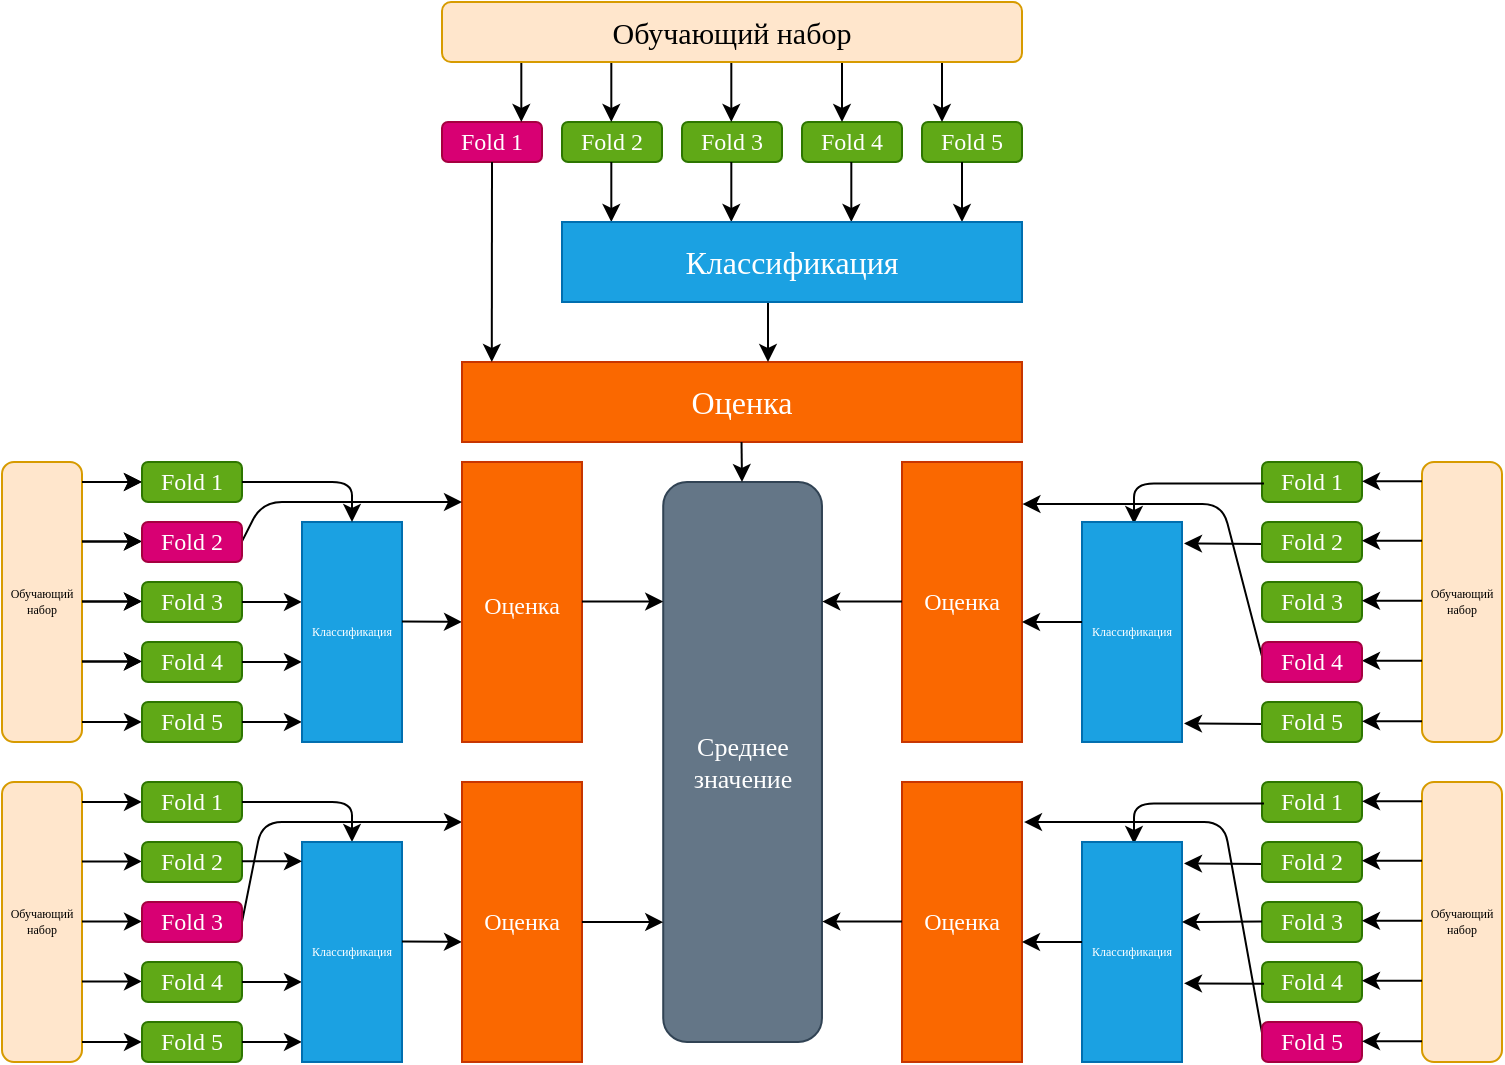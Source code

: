 <mxfile version="13.1.12" type="device"><diagram id="WSA2mxbqVxocz_G3j1J5" name="Page-1"><mxGraphModel dx="1185" dy="1805" grid="1" gridSize="10" guides="1" tooltips="1" connect="1" arrows="1" fold="1" page="1" pageScale="1" pageWidth="827" pageHeight="1169" math="0" shadow="0"><root><mxCell id="0"/><mxCell id="1" parent="0"/><mxCell id="Ys8TfbKEX2CgPyKA-iGE-1" value="Обучающий набор" style="rounded=1;whiteSpace=wrap;html=1;fillColor=#ffe6cc;strokeColor=#d79b00;direction=south;fontSize=6;fontFamily=Tahoma;" parent="1" vertex="1"><mxGeometry x="30" y="189.99" width="40" height="140" as="geometry"/></mxCell><mxCell id="Ys8TfbKEX2CgPyKA-iGE-2" value="" style="endArrow=classic;html=1;fontFamily=Tahoma;" parent="1" edge="1"><mxGeometry width="50" height="50" relative="1" as="geometry"><mxPoint x="70" y="199.99" as="sourcePoint"/><mxPoint x="100" y="199.99" as="targetPoint"/></mxGeometry></mxCell><mxCell id="Ys8TfbKEX2CgPyKA-iGE-4" value="" style="endArrow=classic;html=1;fontFamily=Tahoma;" parent="1" edge="1"><mxGeometry width="50" height="50" relative="1" as="geometry"><mxPoint x="70" y="229.7" as="sourcePoint"/><mxPoint x="100" y="229.7" as="targetPoint"/></mxGeometry></mxCell><mxCell id="Ys8TfbKEX2CgPyKA-iGE-5" value="" style="endArrow=classic;html=1;fontFamily=Tahoma;" parent="1" edge="1"><mxGeometry width="50" height="50" relative="1" as="geometry"><mxPoint x="70" y="259.7" as="sourcePoint"/><mxPoint x="100" y="259.7" as="targetPoint"/></mxGeometry></mxCell><mxCell id="Ys8TfbKEX2CgPyKA-iGE-6" value="" style="endArrow=classic;html=1;fontFamily=Tahoma;" parent="1" edge="1"><mxGeometry width="50" height="50" relative="1" as="geometry"><mxPoint x="70" y="319.99" as="sourcePoint"/><mxPoint x="100" y="319.99" as="targetPoint"/></mxGeometry></mxCell><mxCell id="Ys8TfbKEX2CgPyKA-iGE-7" value="" style="endArrow=classic;html=1;fontFamily=Tahoma;" parent="1" edge="1"><mxGeometry width="50" height="50" relative="1" as="geometry"><mxPoint x="70" y="289.7" as="sourcePoint"/><mxPoint x="100" y="289.7" as="targetPoint"/></mxGeometry></mxCell><mxCell id="Ys8TfbKEX2CgPyKA-iGE-9" value="Fold 1" style="rounded=1;whiteSpace=wrap;html=1;fillColor=#60a917;strokeColor=#2D7600;fontColor=#ffffff;fontFamily=Tahoma;" parent="1" vertex="1"><mxGeometry x="100" y="189.99" width="50" height="20" as="geometry"/></mxCell><mxCell id="Ys8TfbKEX2CgPyKA-iGE-11" value="Fold 3" style="rounded=1;whiteSpace=wrap;html=1;fillColor=#60a917;strokeColor=#2D7600;fontColor=#ffffff;fontFamily=Tahoma;" parent="1" vertex="1"><mxGeometry x="100" y="249.99" width="50" height="20" as="geometry"/></mxCell><mxCell id="Ys8TfbKEX2CgPyKA-iGE-12" value="Fold 4" style="rounded=1;whiteSpace=wrap;html=1;fillColor=#60a917;strokeColor=#2D7600;fontColor=#ffffff;fontFamily=Tahoma;" parent="1" vertex="1"><mxGeometry x="100" y="279.99" width="50" height="20" as="geometry"/></mxCell><mxCell id="Ys8TfbKEX2CgPyKA-iGE-39" value="Fold 5" style="rounded=1;whiteSpace=wrap;html=1;fillColor=#60a917;strokeColor=#2D7600;fontColor=#ffffff;fontFamily=Tahoma;" parent="1" vertex="1"><mxGeometry x="100" y="309.99" width="50" height="20" as="geometry"/></mxCell><mxCell id="Ys8TfbKEX2CgPyKA-iGE-82" value="" style="endArrow=classic;html=1;fontSize=6;fontFamily=Tahoma;" parent="1" edge="1"><mxGeometry width="50" height="50" relative="1" as="geometry"><mxPoint x="150" y="259.99" as="sourcePoint"/><mxPoint x="180" y="259.99" as="targetPoint"/></mxGeometry></mxCell><mxCell id="Ys8TfbKEX2CgPyKA-iGE-83" value="" style="endArrow=classic;html=1;fontSize=6;fontFamily=Tahoma;" parent="1" edge="1"><mxGeometry width="50" height="50" relative="1" as="geometry"><mxPoint x="150" y="289.99" as="sourcePoint"/><mxPoint x="180" y="289.99" as="targetPoint"/></mxGeometry></mxCell><mxCell id="Ys8TfbKEX2CgPyKA-iGE-84" value="" style="endArrow=classic;html=1;fontSize=6;fontFamily=Tahoma;" parent="1" edge="1"><mxGeometry width="50" height="50" relative="1" as="geometry"><mxPoint x="150" y="319.99" as="sourcePoint"/><mxPoint x="180" y="319.99" as="targetPoint"/></mxGeometry></mxCell><mxCell id="Ys8TfbKEX2CgPyKA-iGE-87" value="Классификация" style="rounded=0;whiteSpace=wrap;html=1;fontSize=6;direction=south;fillColor=#1ba1e2;strokeColor=#006EAF;fontColor=#ffffff;fontFamily=Tahoma;" parent="1" vertex="1"><mxGeometry x="180" y="219.99" width="50" height="110" as="geometry"/></mxCell><mxCell id="Ys8TfbKEX2CgPyKA-iGE-89" value="" style="endArrow=classic;html=1;fontSize=6;fontFamily=Tahoma;" parent="1" edge="1"><mxGeometry width="50" height="50" relative="1" as="geometry"><mxPoint x="230" y="269.7" as="sourcePoint"/><mxPoint x="260" y="269.99" as="targetPoint"/></mxGeometry></mxCell><mxCell id="Ys8TfbKEX2CgPyKA-iGE-90" value="&lt;font style=&quot;font-size: 12px&quot;&gt;Оценка&lt;/font&gt;" style="rounded=0;whiteSpace=wrap;html=1;fontSize=16;direction=south;fillColor=#fa6800;strokeColor=#C73500;fontColor=#ffffff;fontFamily=Tahoma;" parent="1" vertex="1"><mxGeometry x="260" y="189.99" width="60" height="140" as="geometry"/></mxCell><mxCell id="Ys8TfbKEX2CgPyKA-iGE-91" value="Обучающий набор" style="rounded=1;whiteSpace=wrap;html=1;fillColor=#ffe6cc;strokeColor=#d79b00;direction=south;fontSize=6;fontFamily=Tahoma;" parent="1" vertex="1"><mxGeometry x="30" y="349.99" width="40" height="140" as="geometry"/></mxCell><mxCell id="Ys8TfbKEX2CgPyKA-iGE-92" value="" style="endArrow=classic;html=1;fontFamily=Tahoma;" parent="1" edge="1"><mxGeometry width="50" height="50" relative="1" as="geometry"><mxPoint x="70" y="359.99" as="sourcePoint"/><mxPoint x="100" y="359.99" as="targetPoint"/></mxGeometry></mxCell><mxCell id="Ys8TfbKEX2CgPyKA-iGE-93" value="" style="endArrow=classic;html=1;fontFamily=Tahoma;" parent="1" edge="1"><mxGeometry width="50" height="50" relative="1" as="geometry"><mxPoint x="70" y="389.7" as="sourcePoint"/><mxPoint x="100" y="389.7" as="targetPoint"/></mxGeometry></mxCell><mxCell id="Ys8TfbKEX2CgPyKA-iGE-94" value="" style="endArrow=classic;html=1;fontFamily=Tahoma;" parent="1" edge="1"><mxGeometry width="50" height="50" relative="1" as="geometry"><mxPoint x="70" y="419.7" as="sourcePoint"/><mxPoint x="100" y="419.7" as="targetPoint"/></mxGeometry></mxCell><mxCell id="Ys8TfbKEX2CgPyKA-iGE-95" value="" style="endArrow=classic;html=1;fontFamily=Tahoma;" parent="1" edge="1"><mxGeometry width="50" height="50" relative="1" as="geometry"><mxPoint x="70" y="479.99" as="sourcePoint"/><mxPoint x="100" y="479.99" as="targetPoint"/></mxGeometry></mxCell><mxCell id="Ys8TfbKEX2CgPyKA-iGE-96" value="" style="endArrow=classic;html=1;fontFamily=Tahoma;" parent="1" edge="1"><mxGeometry width="50" height="50" relative="1" as="geometry"><mxPoint x="70" y="449.7" as="sourcePoint"/><mxPoint x="100" y="449.7" as="targetPoint"/></mxGeometry></mxCell><mxCell id="Ys8TfbKEX2CgPyKA-iGE-97" value="Fold 1" style="rounded=1;whiteSpace=wrap;html=1;fillColor=#60a917;strokeColor=#2D7600;fontColor=#ffffff;fontFamily=Tahoma;" parent="1" vertex="1"><mxGeometry x="100" y="349.99" width="50" height="20" as="geometry"/></mxCell><mxCell id="Ys8TfbKEX2CgPyKA-iGE-98" value="Fold 2" style="rounded=1;whiteSpace=wrap;html=1;fillColor=#60a917;strokeColor=#2D7600;fontColor=#ffffff;fontFamily=Tahoma;" parent="1" vertex="1"><mxGeometry x="100" y="379.99" width="50" height="20" as="geometry"/></mxCell><mxCell id="Ys8TfbKEX2CgPyKA-iGE-100" value="Fold 4" style="rounded=1;whiteSpace=wrap;html=1;fillColor=#60a917;strokeColor=#2D7600;fontColor=#ffffff;fontFamily=Tahoma;" parent="1" vertex="1"><mxGeometry x="100" y="439.99" width="50" height="20" as="geometry"/></mxCell><mxCell id="Ys8TfbKEX2CgPyKA-iGE-101" value="Fold 5" style="rounded=1;whiteSpace=wrap;html=1;fillColor=#60a917;strokeColor=#2D7600;fontColor=#ffffff;fontFamily=Tahoma;" parent="1" vertex="1"><mxGeometry x="100" y="469.99" width="50" height="20" as="geometry"/></mxCell><mxCell id="Ys8TfbKEX2CgPyKA-iGE-103" value="" style="endArrow=classic;html=1;fontSize=6;entryX=0.143;entryY=1;entryDx=0;entryDy=0;entryPerimeter=0;fontFamily=Tahoma;" parent="1" target="Ys8TfbKEX2CgPyKA-iGE-109" edge="1"><mxGeometry width="50" height="50" relative="1" as="geometry"><mxPoint x="150" y="419.99" as="sourcePoint"/><mxPoint x="180" y="419.99" as="targetPoint"/><Array as="points"><mxPoint x="160" y="369.99"/></Array></mxGeometry></mxCell><mxCell id="Ys8TfbKEX2CgPyKA-iGE-104" value="" style="endArrow=classic;html=1;fontSize=6;fontFamily=Tahoma;" parent="1" edge="1"><mxGeometry width="50" height="50" relative="1" as="geometry"><mxPoint x="150" y="449.99" as="sourcePoint"/><mxPoint x="180" y="449.99" as="targetPoint"/></mxGeometry></mxCell><mxCell id="Ys8TfbKEX2CgPyKA-iGE-105" value="" style="endArrow=classic;html=1;fontSize=6;fontFamily=Tahoma;" parent="1" edge="1"><mxGeometry width="50" height="50" relative="1" as="geometry"><mxPoint x="150" y="479.99" as="sourcePoint"/><mxPoint x="180" y="479.99" as="targetPoint"/></mxGeometry></mxCell><mxCell id="Ys8TfbKEX2CgPyKA-iGE-106" value="" style="endArrow=classic;html=1;fontSize=6;entryX=0;entryY=0.5;entryDx=0;entryDy=0;fontFamily=Tahoma;" parent="1" target="Ys8TfbKEX2CgPyKA-iGE-107" edge="1"><mxGeometry width="50" height="50" relative="1" as="geometry"><mxPoint x="150" y="359.99" as="sourcePoint"/><mxPoint x="220" y="369.99" as="targetPoint"/><Array as="points"><mxPoint x="205" y="359.99"/></Array></mxGeometry></mxCell><mxCell id="Ys8TfbKEX2CgPyKA-iGE-107" value="Классификация" style="rounded=0;whiteSpace=wrap;html=1;fontSize=6;direction=south;fillColor=#1ba1e2;strokeColor=#006EAF;fontColor=#ffffff;fontFamily=Tahoma;" parent="1" vertex="1"><mxGeometry x="180" y="379.99" width="50" height="110" as="geometry"/></mxCell><mxCell id="Ys8TfbKEX2CgPyKA-iGE-108" value="" style="endArrow=classic;html=1;fontSize=6;fontFamily=Tahoma;" parent="1" edge="1"><mxGeometry width="50" height="50" relative="1" as="geometry"><mxPoint x="230" y="429.7" as="sourcePoint"/><mxPoint x="260" y="429.99" as="targetPoint"/></mxGeometry></mxCell><mxCell id="Ys8TfbKEX2CgPyKA-iGE-109" value="Оценка" style="rounded=0;whiteSpace=wrap;html=1;fontSize=12;direction=south;fillColor=#fa6800;strokeColor=#C73500;fontColor=#ffffff;fontFamily=Tahoma;" parent="1" vertex="1"><mxGeometry x="260" y="349.99" width="60" height="140" as="geometry"/></mxCell><mxCell id="Ys8TfbKEX2CgPyKA-iGE-110" value="Обучающий набор" style="rounded=1;whiteSpace=wrap;html=1;fillColor=#ffe6cc;strokeColor=#d79b00;direction=south;fontSize=6;flipV=1;flipH=1;fontFamily=Tahoma;" parent="1" vertex="1"><mxGeometry x="740" y="189.99" width="40" height="140" as="geometry"/></mxCell><mxCell id="Ys8TfbKEX2CgPyKA-iGE-111" value="" style="endArrow=classic;html=1;flipV=1;flipH=1;entryX=0;entryY=0.5;entryDx=0;entryDy=0;fontFamily=Tahoma;" parent="1" target="Ys8TfbKEX2CgPyKA-iGE-117" edge="1"><mxGeometry width="50" height="50" relative="1" as="geometry"><mxPoint x="620" y="229.75" as="sourcePoint"/><mxPoint x="650" y="229.75" as="targetPoint"/></mxGeometry></mxCell><mxCell id="Ys8TfbKEX2CgPyKA-iGE-115" value="" style="endArrow=classic;html=1;flipV=1;flipH=1;entryX=0;entryY=0.5;entryDx=0;entryDy=0;fontFamily=Tahoma;" parent="1" target="Ys8TfbKEX2CgPyKA-iGE-120" edge="1"><mxGeometry width="50" height="50" relative="1" as="geometry"><mxPoint x="620" y="319.75" as="sourcePoint"/><mxPoint x="650" y="319.75" as="targetPoint"/></mxGeometry></mxCell><mxCell id="Ys8TfbKEX2CgPyKA-iGE-116" value="Fold 1" style="rounded=1;whiteSpace=wrap;html=1;fillColor=#60a917;strokeColor=#2D7600;fontColor=#ffffff;direction=east;flipV=1;flipH=1;fontFamily=Tahoma;" parent="1" vertex="1"><mxGeometry x="660" y="189.99" width="50" height="20" as="geometry"/></mxCell><mxCell id="Ys8TfbKEX2CgPyKA-iGE-117" value="Fold 2" style="rounded=1;whiteSpace=wrap;html=1;fillColor=#60a917;strokeColor=#2D7600;fontColor=#ffffff;direction=east;flipV=1;flipH=1;fontFamily=Tahoma;" parent="1" vertex="1"><mxGeometry x="660" y="219.99" width="50" height="20" as="geometry"/></mxCell><mxCell id="Ys8TfbKEX2CgPyKA-iGE-118" value="Fold 3" style="rounded=1;whiteSpace=wrap;html=1;fillColor=#60a917;strokeColor=#2D7600;fontColor=#ffffff;direction=east;flipV=1;flipH=1;fontFamily=Tahoma;" parent="1" vertex="1"><mxGeometry x="660" y="249.99" width="50" height="20" as="geometry"/></mxCell><mxCell id="Ys8TfbKEX2CgPyKA-iGE-120" value="Fold 5" style="rounded=1;whiteSpace=wrap;html=1;fillColor=#60a917;strokeColor=#2D7600;fontColor=#ffffff;direction=east;flipV=1;flipH=1;fontFamily=Tahoma;" parent="1" vertex="1"><mxGeometry x="660" y="309.99" width="50" height="20" as="geometry"/></mxCell><mxCell id="Ys8TfbKEX2CgPyKA-iGE-125" value="" style="endArrow=classic;html=1;fontSize=6;flipV=1;flipH=1;exitX=0;exitY=0.5;exitDx=0;exitDy=0;fontFamily=Tahoma;" parent="1" source="Ys8TfbKEX2CgPyKA-iGE-126" edge="1"><mxGeometry width="50" height="50" relative="1" as="geometry"><mxPoint x="590" y="199.99" as="sourcePoint"/><mxPoint x="660" y="199.75" as="targetPoint"/><Array as="points"><mxPoint x="660" y="219.99"/></Array></mxGeometry></mxCell><mxCell id="Ys8TfbKEX2CgPyKA-iGE-126" value="Классификация" style="rounded=0;whiteSpace=wrap;html=1;fontSize=6;direction=south;flipV=1;flipH=1;fillColor=#1ba1e2;strokeColor=#006EAF;fontColor=#ffffff;fontFamily=Tahoma;" parent="1" vertex="1"><mxGeometry x="570" y="219.99" width="50" height="110" as="geometry"/></mxCell><mxCell id="Ys8TfbKEX2CgPyKA-iGE-128" value="Оценка" style="rounded=0;whiteSpace=wrap;html=1;fontSize=12;direction=south;flipV=1;flipH=1;fillColor=#fa6800;strokeColor=#C73500;fontColor=#ffffff;fontFamily=Tahoma;" parent="1" vertex="1"><mxGeometry x="480" y="189.99" width="60" height="140" as="geometry"/></mxCell><mxCell id="Ys8TfbKEX2CgPyKA-iGE-129" value="" style="endArrow=classic;html=1;fontSize=6;fontFamily=Tahoma;" parent="1" edge="1"><mxGeometry width="50" height="50" relative="1" as="geometry"><mxPoint x="570" y="269.99" as="sourcePoint"/><mxPoint x="540" y="269.99" as="targetPoint"/></mxGeometry></mxCell><mxCell id="Ys8TfbKEX2CgPyKA-iGE-130" value="" style="endArrow=classic;html=1;flipV=1;flipH=1;entryX=0;entryY=0.5;entryDx=0;entryDy=0;fontFamily=Tahoma;" parent="1" target="Ys8TfbKEX2CgPyKA-iGE-135" edge="1"><mxGeometry width="50" height="50" relative="1" as="geometry"><mxPoint x="620" y="389.75" as="sourcePoint"/><mxPoint x="650" y="389.75" as="targetPoint"/></mxGeometry></mxCell><mxCell id="Ys8TfbKEX2CgPyKA-iGE-133" value="" style="endArrow=classic;html=1;flipV=1;flipH=1;entryX=0;entryY=0.5;entryDx=0;entryDy=0;exitX=0.864;exitY=1;exitDx=0;exitDy=0;exitPerimeter=0;fontFamily=Tahoma;" parent="1" source="Ys8TfbKEX2CgPyKA-iGE-141" target="Ys8TfbKEX2CgPyKA-iGE-138" edge="1"><mxGeometry width="50" height="50" relative="1" as="geometry"><mxPoint x="560" y="368.99" as="sourcePoint"/><mxPoint x="650" y="479.75" as="targetPoint"/><Array as="points"><mxPoint x="560" y="479.99"/></Array></mxGeometry></mxCell><mxCell id="Ys8TfbKEX2CgPyKA-iGE-134" value="Fold 1" style="rounded=1;whiteSpace=wrap;html=1;fillColor=#60a917;strokeColor=#2D7600;fontColor=#ffffff;direction=east;flipV=1;flipH=1;fontFamily=Tahoma;" parent="1" vertex="1"><mxGeometry x="660" y="349.99" width="50" height="20" as="geometry"/></mxCell><mxCell id="Ys8TfbKEX2CgPyKA-iGE-135" value="Fold 2" style="rounded=1;whiteSpace=wrap;html=1;fillColor=#60a917;strokeColor=#2D7600;fontColor=#ffffff;direction=east;flipV=1;flipH=1;fontFamily=Tahoma;" parent="1" vertex="1"><mxGeometry x="660" y="379.99" width="50" height="20" as="geometry"/></mxCell><mxCell id="Ys8TfbKEX2CgPyKA-iGE-136" value="Fold 3" style="rounded=1;whiteSpace=wrap;html=1;fillColor=#60a917;strokeColor=#2D7600;fontColor=#ffffff;direction=east;flipV=1;flipH=1;fontFamily=Tahoma;" parent="1" vertex="1"><mxGeometry x="660" y="409.99" width="50" height="20" as="geometry"/></mxCell><mxCell id="Ys8TfbKEX2CgPyKA-iGE-137" value="Fold 4" style="rounded=1;whiteSpace=wrap;html=1;fillColor=#60a917;strokeColor=#2D7600;fontColor=#ffffff;direction=east;flipV=1;flipH=1;fontFamily=Tahoma;" parent="1" vertex="1"><mxGeometry x="660" y="439.99" width="50" height="20" as="geometry"/></mxCell><mxCell id="Ys8TfbKEX2CgPyKA-iGE-138" value="Fold 5" style="rounded=1;whiteSpace=wrap;html=1;fillColor=#d80073;strokeColor=#A50040;fontColor=#ffffff;direction=east;flipV=1;flipH=1;fontFamily=Tahoma;" parent="1" vertex="1"><mxGeometry x="660" y="469.99" width="50" height="20" as="geometry"/></mxCell><mxCell id="Ys8TfbKEX2CgPyKA-iGE-139" value="" style="endArrow=classic;html=1;fontSize=6;flipV=1;flipH=1;exitX=0;exitY=0.5;exitDx=0;exitDy=0;fontFamily=Tahoma;" parent="1" source="Ys8TfbKEX2CgPyKA-iGE-140" edge="1"><mxGeometry width="50" height="50" relative="1" as="geometry"><mxPoint x="590" y="359.99" as="sourcePoint"/><mxPoint x="660" y="359.75" as="targetPoint"/><Array as="points"><mxPoint x="660" y="379.99"/></Array></mxGeometry></mxCell><mxCell id="Ys8TfbKEX2CgPyKA-iGE-140" value="Классификация" style="rounded=0;whiteSpace=wrap;html=1;fontSize=6;direction=south;flipV=1;flipH=1;fillColor=#1ba1e2;strokeColor=#006EAF;fontColor=#ffffff;fontFamily=Tahoma;" parent="1" vertex="1"><mxGeometry x="570" y="379.99" width="50" height="110" as="geometry"/></mxCell><mxCell id="Ys8TfbKEX2CgPyKA-iGE-141" value="Оценка" style="rounded=0;whiteSpace=wrap;html=1;fontSize=12;direction=south;flipV=1;flipH=1;fillColor=#fa6800;strokeColor=#C73500;fontColor=#ffffff;fontFamily=Tahoma;" parent="1" vertex="1"><mxGeometry x="480" y="349.99" width="60" height="140" as="geometry"/></mxCell><mxCell id="Ys8TfbKEX2CgPyKA-iGE-142" value="" style="endArrow=classic;html=1;fontSize=6;fontFamily=Tahoma;" parent="1" edge="1"><mxGeometry width="50" height="50" relative="1" as="geometry"><mxPoint x="570" y="429.99" as="sourcePoint"/><mxPoint x="540" y="429.99" as="targetPoint"/></mxGeometry></mxCell><mxCell id="Ys8TfbKEX2CgPyKA-iGE-143" value="" style="endArrow=classic;html=1;fontSize=6;fontFamily=Tahoma;" parent="1" edge="1"><mxGeometry width="50" height="50" relative="1" as="geometry"><mxPoint x="660" y="419.75" as="sourcePoint"/><mxPoint x="620" y="419.99" as="targetPoint"/></mxGeometry></mxCell><mxCell id="Ys8TfbKEX2CgPyKA-iGE-144" value="Обучающий набор" style="rounded=1;whiteSpace=wrap;html=1;fillColor=#ffe6cc;strokeColor=#d79b00;direction=south;fontSize=6;flipV=1;flipH=1;fontFamily=Tahoma;" parent="1" vertex="1"><mxGeometry x="740" y="349.99" width="40" height="140" as="geometry"/></mxCell><mxCell id="Ys8TfbKEX2CgPyKA-iGE-145" value="" style="endArrow=classic;html=1;fontFamily=Tahoma;" parent="1" edge="1"><mxGeometry width="50" height="50" relative="1" as="geometry"><mxPoint x="70" y="199.99" as="sourcePoint"/><mxPoint x="100" y="199.99" as="targetPoint"/></mxGeometry></mxCell><mxCell id="Ys8TfbKEX2CgPyKA-iGE-146" value="" style="endArrow=classic;html=1;fontFamily=Tahoma;" parent="1" edge="1"><mxGeometry width="50" height="50" relative="1" as="geometry"><mxPoint x="70" y="229.7" as="sourcePoint"/><mxPoint x="100" y="229.7" as="targetPoint"/></mxGeometry></mxCell><mxCell id="Ys8TfbKEX2CgPyKA-iGE-147" value="" style="endArrow=classic;html=1;fontFamily=Tahoma;" parent="1" edge="1"><mxGeometry width="50" height="50" relative="1" as="geometry"><mxPoint x="70" y="259.7" as="sourcePoint"/><mxPoint x="100" y="259.7" as="targetPoint"/></mxGeometry></mxCell><mxCell id="Ys8TfbKEX2CgPyKA-iGE-148" value="" style="endArrow=classic;html=1;fontFamily=Tahoma;" parent="1" edge="1"><mxGeometry width="50" height="50" relative="1" as="geometry"><mxPoint x="70" y="289.7" as="sourcePoint"/><mxPoint x="100" y="289.7" as="targetPoint"/></mxGeometry></mxCell><mxCell id="Ys8TfbKEX2CgPyKA-iGE-149" value="" style="endArrow=classic;html=1;fontFamily=Tahoma;" parent="1" edge="1"><mxGeometry width="50" height="50" relative="1" as="geometry"><mxPoint x="740" y="199.65" as="sourcePoint"/><mxPoint x="710" y="199.65" as="targetPoint"/></mxGeometry></mxCell><mxCell id="Ys8TfbKEX2CgPyKA-iGE-150" value="" style="endArrow=classic;html=1;fontFamily=Tahoma;" parent="1" edge="1"><mxGeometry width="50" height="50" relative="1" as="geometry"><mxPoint x="740" y="229.36" as="sourcePoint"/><mxPoint x="710" y="229.36" as="targetPoint"/></mxGeometry></mxCell><mxCell id="Ys8TfbKEX2CgPyKA-iGE-151" value="" style="endArrow=classic;html=1;fontFamily=Tahoma;" parent="1" edge="1"><mxGeometry width="50" height="50" relative="1" as="geometry"><mxPoint x="740" y="259.36" as="sourcePoint"/><mxPoint x="710" y="259.36" as="targetPoint"/></mxGeometry></mxCell><mxCell id="Ys8TfbKEX2CgPyKA-iGE-152" value="" style="endArrow=classic;html=1;fontFamily=Tahoma;" parent="1" edge="1"><mxGeometry width="50" height="50" relative="1" as="geometry"><mxPoint x="740" y="289.36" as="sourcePoint"/><mxPoint x="710" y="289.36" as="targetPoint"/></mxGeometry></mxCell><mxCell id="Ys8TfbKEX2CgPyKA-iGE-153" value="" style="endArrow=classic;html=1;fontFamily=Tahoma;" parent="1" edge="1"><mxGeometry width="50" height="50" relative="1" as="geometry"><mxPoint x="740" y="319.65" as="sourcePoint"/><mxPoint x="710" y="319.65" as="targetPoint"/></mxGeometry></mxCell><mxCell id="Ys8TfbKEX2CgPyKA-iGE-159" value="" style="endArrow=classic;html=1;fontFamily=Tahoma;" parent="1" edge="1"><mxGeometry width="50" height="50" relative="1" as="geometry"><mxPoint x="740" y="359.65" as="sourcePoint"/><mxPoint x="710" y="359.65" as="targetPoint"/></mxGeometry></mxCell><mxCell id="Ys8TfbKEX2CgPyKA-iGE-160" value="" style="endArrow=classic;html=1;fontFamily=Tahoma;" parent="1" edge="1"><mxGeometry width="50" height="50" relative="1" as="geometry"><mxPoint x="740" y="389.36" as="sourcePoint"/><mxPoint x="710" y="389.36" as="targetPoint"/></mxGeometry></mxCell><mxCell id="Ys8TfbKEX2CgPyKA-iGE-161" value="" style="endArrow=classic;html=1;fontFamily=Tahoma;" parent="1" edge="1"><mxGeometry width="50" height="50" relative="1" as="geometry"><mxPoint x="740" y="419.36" as="sourcePoint"/><mxPoint x="710" y="419.36" as="targetPoint"/></mxGeometry></mxCell><mxCell id="Ys8TfbKEX2CgPyKA-iGE-162" value="" style="endArrow=classic;html=1;fontFamily=Tahoma;" parent="1" edge="1"><mxGeometry width="50" height="50" relative="1" as="geometry"><mxPoint x="740" y="449.36" as="sourcePoint"/><mxPoint x="710" y="449.36" as="targetPoint"/></mxGeometry></mxCell><mxCell id="Ys8TfbKEX2CgPyKA-iGE-163" value="" style="endArrow=classic;html=1;fontFamily=Tahoma;" parent="1" edge="1"><mxGeometry width="50" height="50" relative="1" as="geometry"><mxPoint x="740" y="479.65" as="sourcePoint"/><mxPoint x="710" y="479.65" as="targetPoint"/></mxGeometry></mxCell><mxCell id="Ys8TfbKEX2CgPyKA-iGE-165" value="Fold 1" style="rounded=1;whiteSpace=wrap;html=1;fillColor=#d80073;strokeColor=#A50040;fontColor=#ffffff;direction=west;flipV=1;flipH=1;fontFamily=Tahoma;" parent="1" vertex="1"><mxGeometry x="250" y="20" width="50" height="20" as="geometry"/></mxCell><mxCell id="Ys8TfbKEX2CgPyKA-iGE-166" value="Fold 2" style="rounded=1;whiteSpace=wrap;html=1;fillColor=#60a917;strokeColor=#2D7600;fontColor=#ffffff;direction=west;flipV=1;flipH=1;fontFamily=Tahoma;" parent="1" vertex="1"><mxGeometry x="310" y="20" width="50" height="20" as="geometry"/></mxCell><mxCell id="Ys8TfbKEX2CgPyKA-iGE-167" value="Fold 3" style="rounded=1;whiteSpace=wrap;html=1;fillColor=#60a917;strokeColor=#2D7600;fontColor=#ffffff;direction=west;flipV=1;flipH=1;fontFamily=Tahoma;" parent="1" vertex="1"><mxGeometry x="370" y="20" width="50" height="20" as="geometry"/></mxCell><mxCell id="Ys8TfbKEX2CgPyKA-iGE-168" value="Fold 4" style="rounded=1;whiteSpace=wrap;html=1;fillColor=#60a917;strokeColor=#2D7600;fontColor=#ffffff;direction=west;flipV=1;flipH=1;fontFamily=Tahoma;" parent="1" vertex="1"><mxGeometry x="430" y="20" width="50" height="20" as="geometry"/></mxCell><mxCell id="Ys8TfbKEX2CgPyKA-iGE-169" value="Fold 5" style="rounded=1;whiteSpace=wrap;html=1;fillColor=#60a917;strokeColor=#2D7600;fontColor=#ffffff;direction=west;flipV=1;flipH=1;fontFamily=Tahoma;" parent="1" vertex="1"><mxGeometry x="490" y="20" width="50" height="20" as="geometry"/></mxCell><mxCell id="Ys8TfbKEX2CgPyKA-iGE-172" value="" style="endArrow=classic;html=1;fontSize=6;fontFamily=Tahoma;" parent="1" edge="1"><mxGeometry width="50" height="50" relative="1" as="geometry"><mxPoint x="289.66" y="-20" as="sourcePoint"/><mxPoint x="289.66" y="20" as="targetPoint"/></mxGeometry></mxCell><mxCell id="Ys8TfbKEX2CgPyKA-iGE-173" value="" style="endArrow=classic;html=1;fontSize=6;fontFamily=Tahoma;" parent="1" edge="1"><mxGeometry width="50" height="50" relative="1" as="geometry"><mxPoint x="334.66" y="-20" as="sourcePoint"/><mxPoint x="334.66" y="20" as="targetPoint"/></mxGeometry></mxCell><mxCell id="Ys8TfbKEX2CgPyKA-iGE-174" value="" style="endArrow=classic;html=1;fontSize=6;fontFamily=Tahoma;" parent="1" edge="1"><mxGeometry width="50" height="50" relative="1" as="geometry"><mxPoint x="394.66" y="-20" as="sourcePoint"/><mxPoint x="394.66" y="20" as="targetPoint"/></mxGeometry></mxCell><mxCell id="Ys8TfbKEX2CgPyKA-iGE-177" value="" style="endArrow=classic;html=1;fontSize=6;fontFamily=Tahoma;" parent="1" edge="1"><mxGeometry width="50" height="50" relative="1" as="geometry"><mxPoint x="450" y="-20" as="sourcePoint"/><mxPoint x="450" y="20" as="targetPoint"/></mxGeometry></mxCell><mxCell id="Ys8TfbKEX2CgPyKA-iGE-178" value="" style="endArrow=classic;html=1;fontSize=6;fontFamily=Tahoma;" parent="1" edge="1"><mxGeometry width="50" height="50" relative="1" as="geometry"><mxPoint x="500" y="-20" as="sourcePoint"/><mxPoint x="500" y="20" as="targetPoint"/></mxGeometry></mxCell><mxCell id="Ys8TfbKEX2CgPyKA-iGE-180" value="Оценка" style="rounded=0;whiteSpace=wrap;html=1;fontSize=16;fillColor=#fa6800;strokeColor=#C73500;fontColor=#ffffff;fontFamily=Tahoma;" parent="1" vertex="1"><mxGeometry x="260" y="140" width="280" height="40" as="geometry"/></mxCell><mxCell id="Ys8TfbKEX2CgPyKA-iGE-182" value="" style="endArrow=classic;html=1;fontSize=6;fontFamily=Tahoma;" parent="1" edge="1"><mxGeometry width="50" height="50" relative="1" as="geometry"><mxPoint x="510" y="40" as="sourcePoint"/><mxPoint x="510" y="70" as="targetPoint"/></mxGeometry></mxCell><mxCell id="Ys8TfbKEX2CgPyKA-iGE-183" value="" style="endArrow=classic;html=1;fontSize=6;fontFamily=Tahoma;" parent="1" edge="1"><mxGeometry width="50" height="50" relative="1" as="geometry"><mxPoint x="454.66" y="40" as="sourcePoint"/><mxPoint x="454.66" y="70" as="targetPoint"/><Array as="points"><mxPoint x="454.66" y="40"/></Array></mxGeometry></mxCell><mxCell id="Ys8TfbKEX2CgPyKA-iGE-184" value="" style="endArrow=classic;html=1;fontSize=6;fontFamily=Tahoma;" parent="1" edge="1"><mxGeometry width="50" height="50" relative="1" as="geometry"><mxPoint x="394.66" y="40" as="sourcePoint"/><mxPoint x="394.66" y="70" as="targetPoint"/></mxGeometry></mxCell><mxCell id="Ys8TfbKEX2CgPyKA-iGE-185" value="" style="endArrow=classic;html=1;fontSize=6;fontFamily=Tahoma;" parent="1" edge="1"><mxGeometry width="50" height="50" relative="1" as="geometry"><mxPoint x="334.66" y="40" as="sourcePoint"/><mxPoint x="334.66" y="70" as="targetPoint"/><Array as="points"><mxPoint x="334.66" y="40"/></Array></mxGeometry></mxCell><mxCell id="Ys8TfbKEX2CgPyKA-iGE-187" value="" style="endArrow=classic;html=1;fontSize=16;entryX=0.133;entryY=0;entryDx=0;entryDy=0;entryPerimeter=0;fontFamily=Tahoma;" parent="1" edge="1"><mxGeometry width="50" height="50" relative="1" as="geometry"><mxPoint x="275" y="40" as="sourcePoint"/><mxPoint x="274.9" y="140" as="targetPoint"/></mxGeometry></mxCell><mxCell id="Ys8TfbKEX2CgPyKA-iGE-170" value="Обучающий набор" style="rounded=1;whiteSpace=wrap;html=1;fillColor=#ffe6cc;strokeColor=#d79b00;direction=west;fontSize=15;fontFamily=Tahoma;" parent="1" vertex="1"><mxGeometry x="250" y="-40" width="290" height="30" as="geometry"/></mxCell><mxCell id="Ys8TfbKEX2CgPyKA-iGE-188" value="" style="endArrow=classic;html=1;fontSize=16;fontFamily=Tahoma;" parent="1" edge="1"><mxGeometry width="50" height="50" relative="1" as="geometry"><mxPoint x="413" y="100" as="sourcePoint"/><mxPoint x="413" y="140" as="targetPoint"/></mxGeometry></mxCell><mxCell id="Ys8TfbKEX2CgPyKA-iGE-179" value="Классификация" style="rounded=0;whiteSpace=wrap;html=1;fontSize=16;fillColor=#1ba1e2;strokeColor=#006EAF;fontColor=#ffffff;fontFamily=Tahoma;" parent="1" vertex="1"><mxGeometry x="310" y="70" width="230" height="40" as="geometry"/></mxCell><mxCell id="Ys8TfbKEX2CgPyKA-iGE-189" value="" style="endArrow=classic;html=1;fontSize=6;entryX=0.143;entryY=1;entryDx=0;entryDy=0;entryPerimeter=0;fontFamily=Tahoma;" parent="1" edge="1"><mxGeometry width="50" height="50" relative="1" as="geometry"><mxPoint x="150" y="229.7" as="sourcePoint"/><mxPoint x="260" y="210.01" as="targetPoint"/><Array as="points"><mxPoint x="160" y="209.99"/></Array></mxGeometry></mxCell><mxCell id="Ys8TfbKEX2CgPyKA-iGE-190" value="" style="endArrow=classic;html=1;fontSize=6;entryX=0;entryY=0.5;entryDx=0;entryDy=0;fontFamily=Tahoma;" parent="1" edge="1"><mxGeometry width="50" height="50" relative="1" as="geometry"><mxPoint x="150" y="199.99" as="sourcePoint"/><mxPoint x="205" y="219.99" as="targetPoint"/><Array as="points"><mxPoint x="205" y="199.99"/></Array></mxGeometry></mxCell><mxCell id="Ys8TfbKEX2CgPyKA-iGE-191" value="" style="endArrow=classic;html=1;fontSize=6;fontFamily=Tahoma;" parent="1" edge="1"><mxGeometry width="50" height="50" relative="1" as="geometry"><mxPoint x="150" y="389.65" as="sourcePoint"/><mxPoint x="180" y="389.65" as="targetPoint"/></mxGeometry></mxCell><mxCell id="Ys8TfbKEX2CgPyKA-iGE-192" value="" style="endArrow=classic;html=1;flipV=1;flipH=1;entryX=0;entryY=0.5;entryDx=0;entryDy=0;fontFamily=Tahoma;" parent="1" edge="1"><mxGeometry width="50" height="50" relative="1" as="geometry"><mxPoint x="620" y="449.65" as="sourcePoint"/><mxPoint x="660" y="449.89" as="targetPoint"/></mxGeometry></mxCell><mxCell id="Ys8TfbKEX2CgPyKA-iGE-193" value="" style="endArrow=classic;html=1;flipV=1;flipH=1;entryX=0;entryY=0.5;entryDx=0;entryDy=0;exitX=0.857;exitY=0.987;exitDx=0;exitDy=0;exitPerimeter=0;fontFamily=Tahoma;" parent="1" source="Ys8TfbKEX2CgPyKA-iGE-128" edge="1"><mxGeometry width="50" height="50" relative="1" as="geometry"><mxPoint x="539.22" y="239.99" as="sourcePoint"/><mxPoint x="660" y="289.97" as="targetPoint"/><Array as="points"><mxPoint x="560" y="289.99"/><mxPoint x="610" y="289.99"/></Array></mxGeometry></mxCell><mxCell id="Ys8TfbKEX2CgPyKA-iGE-119" value="Fold 4" style="rounded=1;whiteSpace=wrap;html=1;fillColor=#d80073;strokeColor=#A50040;fontColor=#ffffff;direction=east;flipV=1;flipH=1;fontFamily=Tahoma;" parent="1" vertex="1"><mxGeometry x="660" y="279.99" width="50" height="20" as="geometry"/></mxCell><mxCell id="Ys8TfbKEX2CgPyKA-iGE-99" value="Fold 3" style="rounded=1;whiteSpace=wrap;html=1;fillColor=#d80073;strokeColor=#A50040;fontColor=#ffffff;fontFamily=Tahoma;" parent="1" vertex="1"><mxGeometry x="100" y="409.99" width="50" height="20" as="geometry"/></mxCell><mxCell id="Ys8TfbKEX2CgPyKA-iGE-10" value="Fold 2" style="rounded=1;whiteSpace=wrap;html=1;fillColor=#d80073;strokeColor=#A50040;fontColor=#ffffff;fontFamily=Tahoma;" parent="1" vertex="1"><mxGeometry x="100" y="219.99" width="50" height="20" as="geometry"/></mxCell><mxCell id="Ys8TfbKEX2CgPyKA-iGE-195" value="&lt;div&gt;Среднее значение&lt;/div&gt;" style="rounded=1;whiteSpace=wrap;html=1;fontSize=13;rotation=90;verticalAlign=middle;horizontal=0;fillColor=#647687;strokeColor=#314354;fontColor=#ffffff;fontFamily=Tahoma;" parent="1" vertex="1"><mxGeometry x="260.3" y="300.3" width="280" height="79.38" as="geometry"/></mxCell><mxCell id="Ys8TfbKEX2CgPyKA-iGE-198" value="" style="endArrow=classic;html=1;fontSize=16;exitX=0.5;exitY=0;exitDx=0;exitDy=0;entryX=0.786;entryY=1;entryDx=0;entryDy=0;entryPerimeter=0;fontFamily=Tahoma;" parent="1" target="Ys8TfbKEX2CgPyKA-iGE-195" edge="1" source="Ys8TfbKEX2CgPyKA-iGE-109"><mxGeometry width="50" height="50" relative="1" as="geometry"><mxPoint x="330" y="419.76" as="sourcePoint"/><mxPoint x="360" y="420" as="targetPoint"/></mxGeometry></mxCell><mxCell id="Ys8TfbKEX2CgPyKA-iGE-200" value="" style="endArrow=classic;html=1;fontSize=16;exitX=0.5;exitY=0;exitDx=0;exitDy=0;entryX=0.214;entryY=1.002;entryDx=0;entryDy=0;entryPerimeter=0;fontFamily=Tahoma;" parent="1" edge="1"><mxGeometry width="50" height="50" relative="1" as="geometry"><mxPoint x="480" y="259.7" as="sourcePoint"/><mxPoint x="440.12" y="259.78" as="targetPoint"/></mxGeometry></mxCell><mxCell id="Ys8TfbKEX2CgPyKA-iGE-201" value="" style="endArrow=classic;html=1;fontSize=16;exitX=0.5;exitY=0;exitDx=0;exitDy=0;entryX=0.214;entryY=1.002;entryDx=0;entryDy=0;entryPerimeter=0;fontFamily=Tahoma;" parent="1" edge="1"><mxGeometry width="50" height="50" relative="1" as="geometry"><mxPoint x="480" y="419.7" as="sourcePoint"/><mxPoint x="440.12" y="419.78" as="targetPoint"/></mxGeometry></mxCell><mxCell id="Ys8TfbKEX2CgPyKA-iGE-202" value="" style="endArrow=classic;html=1;fontSize=16;fontFamily=Tahoma;" parent="1" edge="1"><mxGeometry width="50" height="50" relative="1" as="geometry"><mxPoint x="399.76" y="180" as="sourcePoint"/><mxPoint x="400" y="200" as="targetPoint"/></mxGeometry></mxCell><mxCell id="VKBGZ029m07bc88zPrWf-1" value="" style="endArrow=classic;html=1;fontSize=16;exitX=0.5;exitY=0;exitDx=0;exitDy=0;entryX=0.786;entryY=1;entryDx=0;entryDy=0;entryPerimeter=0;fontFamily=Tahoma;" edge="1" parent="1"><mxGeometry width="50" height="50" relative="1" as="geometry"><mxPoint x="320" y="259.7" as="sourcePoint"/><mxPoint x="360.61" y="259.78" as="targetPoint"/></mxGeometry></mxCell></root></mxGraphModel></diagram></mxfile>